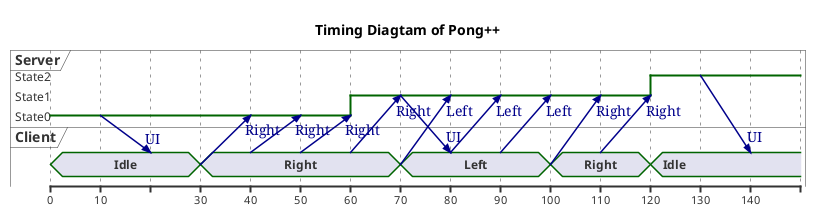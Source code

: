 @startuml

title "Timing Diagtam of Pong++"

robust Server
Concise Client

@0
Server is State0
Client is Idle

@10
Server -> Client@+10: UI

@30
Client is Right
Client -> Server@+10: Right

@40
Client -> Server@+10: Right

@50
Client -> Server@+10: Right

@60
Server is State1
Client -> Server@+10: Right

@70
Server -> Client@+10: UI
Client is Left
Client -> Server@+10: Left

@80
Client -> Server@+10: Left

@90
Client -> Server@+10: Left

@100
Client is Right
Client -> Server@+10: Right

@110
Client -> Server@+10: Right

@120
Server is State2
Client is Idle

@130
Server -> Client@+10: UI

@140
@enduml